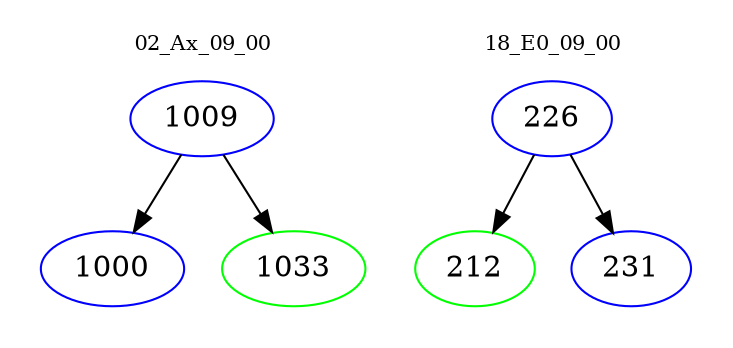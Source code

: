 digraph{
subgraph cluster_0 {
color = white
label = "02_Ax_09_00";
fontsize=10;
T0_1009 [label="1009", color="blue"]
T0_1009 -> T0_1000 [color="black"]
T0_1000 [label="1000", color="blue"]
T0_1009 -> T0_1033 [color="black"]
T0_1033 [label="1033", color="green"]
}
subgraph cluster_1 {
color = white
label = "18_E0_09_00";
fontsize=10;
T1_226 [label="226", color="blue"]
T1_226 -> T1_212 [color="black"]
T1_212 [label="212", color="green"]
T1_226 -> T1_231 [color="black"]
T1_231 [label="231", color="blue"]
}
}
